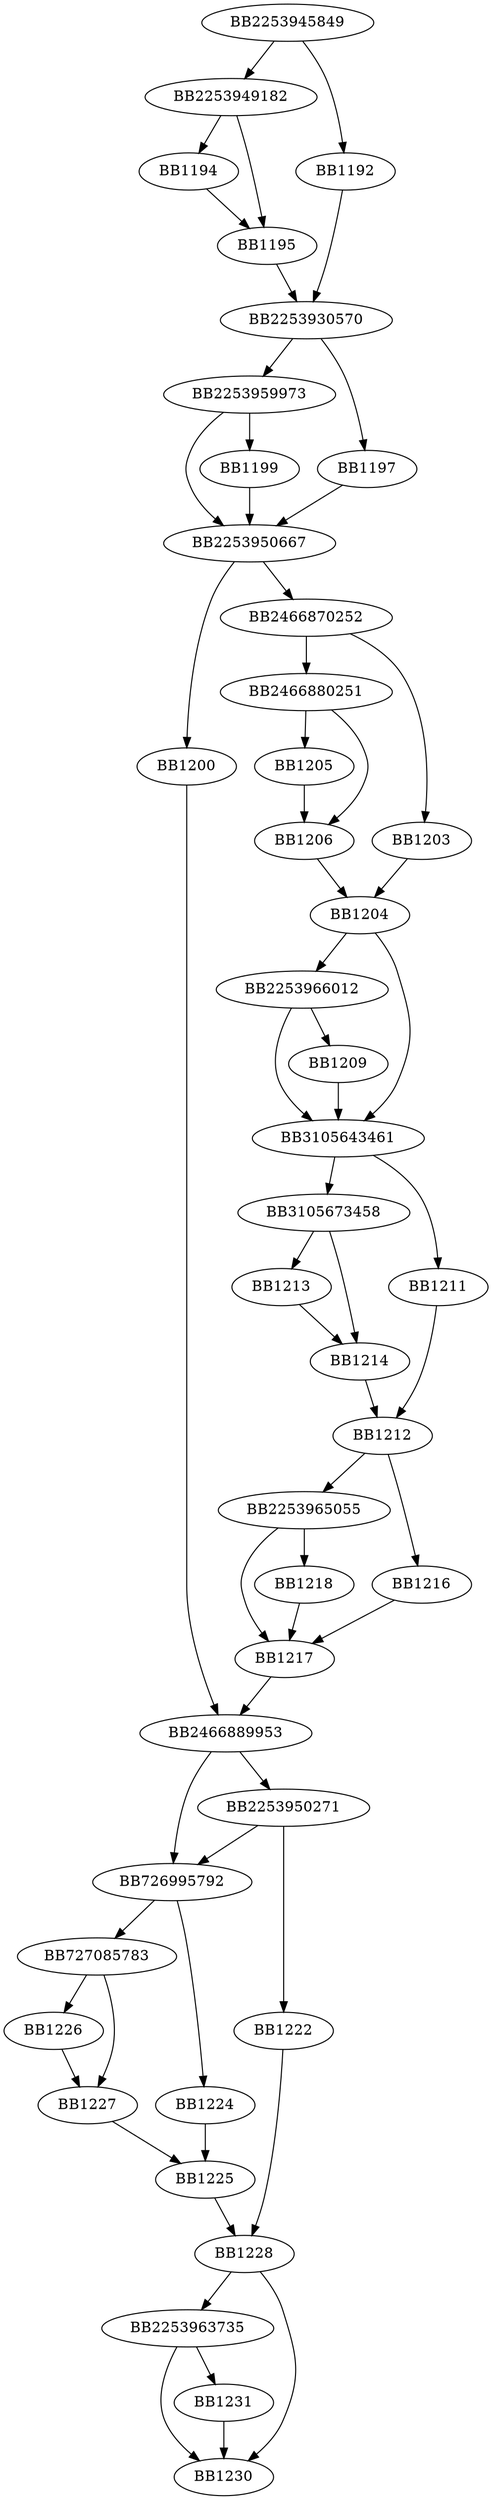 digraph G{
	BB2253945849->BB2253949182;
	BB2253945849->BB1192;
	BB1192->BB2253930570;
	BB2253949182->BB1194;
	BB2253949182->BB1195;
	BB1194->BB1195;
	BB1195->BB2253930570;
	BB2253930570->BB2253959973;
	BB2253930570->BB1197;
	BB1197->BB2253950667;
	BB2253959973->BB1199;
	BB2253959973->BB2253950667;
	BB1199->BB2253950667;
	BB2253950667->BB1200;
	BB2253950667->BB2466870252;
	BB2466870252->BB2466880251;
	BB2466870252->BB1203;
	BB1203->BB1204;
	BB2466880251->BB1205;
	BB2466880251->BB1206;
	BB1205->BB1206;
	BB1206->BB1204;
	BB1204->BB2253966012;
	BB1204->BB3105643461;
	BB2253966012->BB1209;
	BB2253966012->BB3105643461;
	BB1209->BB3105643461;
	BB3105643461->BB3105673458;
	BB3105643461->BB1211;
	BB1211->BB1212;
	BB3105673458->BB1213;
	BB3105673458->BB1214;
	BB1213->BB1214;
	BB1214->BB1212;
	BB1212->BB2253965055;
	BB1212->BB1216;
	BB1216->BB1217;
	BB2253965055->BB1218;
	BB2253965055->BB1217;
	BB1218->BB1217;
	BB1217->BB2466889953;
	BB1200->BB2466889953;
	BB2466889953->BB2253950271;
	BB2466889953->BB726995792;
	BB2253950271->BB726995792;
	BB2253950271->BB1222;
	BB726995792->BB727085783;
	BB726995792->BB1224;
	BB1224->BB1225;
	BB727085783->BB1226;
	BB727085783->BB1227;
	BB1226->BB1227;
	BB1227->BB1225;
	BB1225->BB1228;
	BB1222->BB1228;
	BB1228->BB2253963735;
	BB1228->BB1230;
	BB2253963735->BB1231;
	BB2253963735->BB1230;
	BB1231->BB1230;
}
